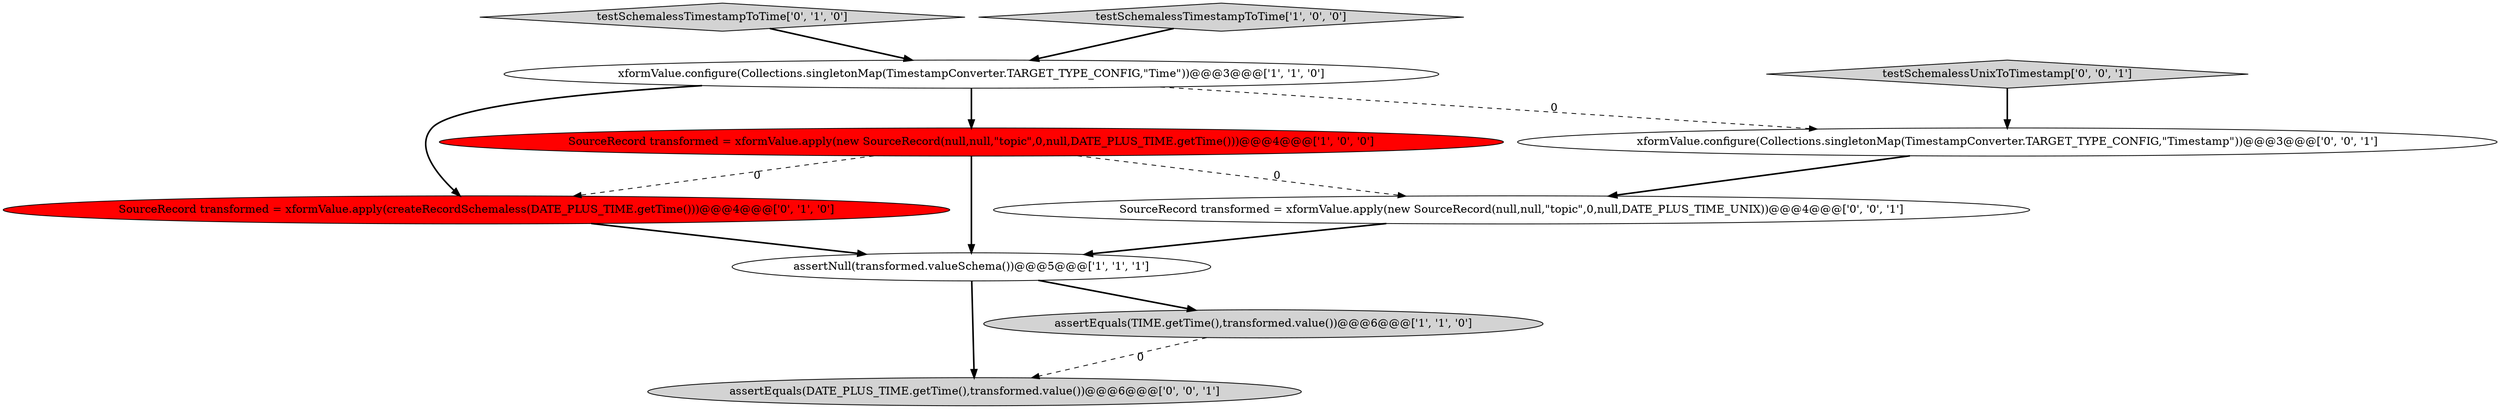 digraph {
10 [style = filled, label = "testSchemalessUnixToTimestamp['0', '0', '1']", fillcolor = lightgray, shape = diamond image = "AAA0AAABBB3BBB"];
8 [style = filled, label = "assertEquals(DATE_PLUS_TIME.getTime(),transformed.value())@@@6@@@['0', '0', '1']", fillcolor = lightgray, shape = ellipse image = "AAA0AAABBB3BBB"];
2 [style = filled, label = "assertNull(transformed.valueSchema())@@@5@@@['1', '1', '1']", fillcolor = white, shape = ellipse image = "AAA0AAABBB1BBB"];
6 [style = filled, label = "SourceRecord transformed = xformValue.apply(createRecordSchemaless(DATE_PLUS_TIME.getTime()))@@@4@@@['0', '1', '0']", fillcolor = red, shape = ellipse image = "AAA1AAABBB2BBB"];
1 [style = filled, label = "xformValue.configure(Collections.singletonMap(TimestampConverter.TARGET_TYPE_CONFIG,\"Time\"))@@@3@@@['1', '1', '0']", fillcolor = white, shape = ellipse image = "AAA0AAABBB1BBB"];
9 [style = filled, label = "xformValue.configure(Collections.singletonMap(TimestampConverter.TARGET_TYPE_CONFIG,\"Timestamp\"))@@@3@@@['0', '0', '1']", fillcolor = white, shape = ellipse image = "AAA0AAABBB3BBB"];
5 [style = filled, label = "testSchemalessTimestampToTime['0', '1', '0']", fillcolor = lightgray, shape = diamond image = "AAA0AAABBB2BBB"];
3 [style = filled, label = "assertEquals(TIME.getTime(),transformed.value())@@@6@@@['1', '1', '0']", fillcolor = lightgray, shape = ellipse image = "AAA0AAABBB1BBB"];
0 [style = filled, label = "SourceRecord transformed = xformValue.apply(new SourceRecord(null,null,\"topic\",0,null,DATE_PLUS_TIME.getTime()))@@@4@@@['1', '0', '0']", fillcolor = red, shape = ellipse image = "AAA1AAABBB1BBB"];
4 [style = filled, label = "testSchemalessTimestampToTime['1', '0', '0']", fillcolor = lightgray, shape = diamond image = "AAA0AAABBB1BBB"];
7 [style = filled, label = "SourceRecord transformed = xformValue.apply(new SourceRecord(null,null,\"topic\",0,null,DATE_PLUS_TIME_UNIX))@@@4@@@['0', '0', '1']", fillcolor = white, shape = ellipse image = "AAA0AAABBB3BBB"];
3->8 [style = dashed, label="0"];
5->1 [style = bold, label=""];
1->9 [style = dashed, label="0"];
4->1 [style = bold, label=""];
10->9 [style = bold, label=""];
1->6 [style = bold, label=""];
0->6 [style = dashed, label="0"];
1->0 [style = bold, label=""];
9->7 [style = bold, label=""];
0->7 [style = dashed, label="0"];
7->2 [style = bold, label=""];
2->3 [style = bold, label=""];
2->8 [style = bold, label=""];
0->2 [style = bold, label=""];
6->2 [style = bold, label=""];
}
